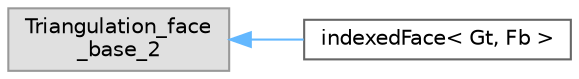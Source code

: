 digraph "Graphical Class Hierarchy"
{
 // LATEX_PDF_SIZE
  bgcolor="transparent";
  edge [fontname=Helvetica,fontsize=10,labelfontname=Helvetica,labelfontsize=10];
  node [fontname=Helvetica,fontsize=10,shape=box,height=0.2,width=0.4];
  rankdir="LR";
  Node0 [id="Node000000",label="Triangulation_face\l_base_2",height=0.2,width=0.4,color="grey60", fillcolor="#E0E0E0", style="filled",tooltip=" "];
  Node0 -> Node1 [id="edge5523_Node000000_Node000001",dir="back",color="steelblue1",style="solid",tooltip=" "];
  Node1 [id="Node000001",label="indexedFace\< Gt, Fb \>",height=0.2,width=0.4,color="grey40", fillcolor="white", style="filled",URL="$classCGAL_1_1indexedFace.html",tooltip="An indexed form of CGAL::Triangulation_face_base_2<K> used to keep track of the vertices in the trian..."];
}
